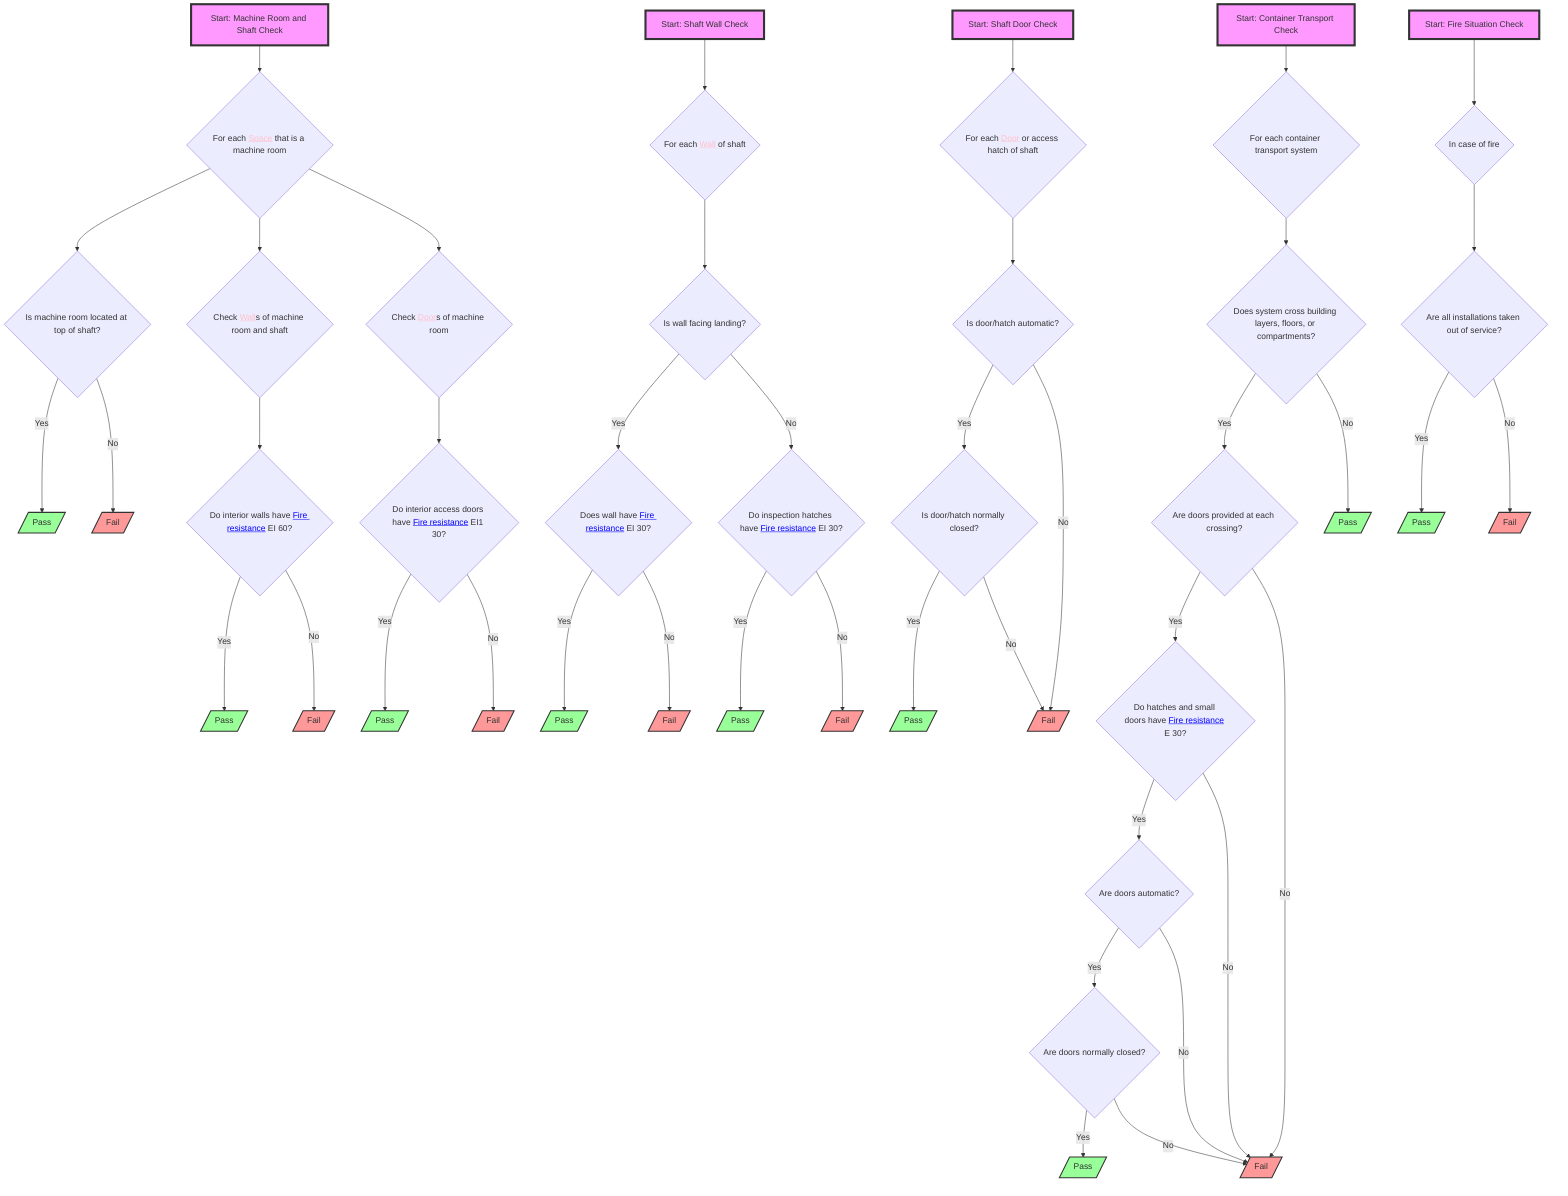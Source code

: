 flowchart TD
    S1["Start: Machine Room and Shaft Check"] --> A{"For each <a href='http://example.com/firebimbuilding#Space' style='color:pink;'>Space</a> that is a machine room"}
    A --> B{"Is machine room located at top of shaft?"}
    B -- Yes --> C[/"Pass"/]
    B -- No --> D[/"Fail"/]
    A --> E{"Check <a href='http://example.com/firebimbuilding#Wall' style='color:pink;'>Wall</a>s of machine room and shaft"}
    E --> F{"Do interior walls have <a href='http://example.com/firebimbuilding#FireResistance' style='color:blue;'>Fire resistance</a> EI 60?"}
    F -- Yes --> G[/"Pass"/]
    F -- No --> H[/"Fail"/]
    A --> I{"Check <a href='http://example.com/firebimbuilding#Door' style='color:pink;'>Door</a>s of machine room"}
    I --> J{"Do interior access doors have <a href='http://example.com/firebimbuilding#FireResistance' style='color:blue;'>Fire resistance</a> EI1 30?"}
    J -- Yes --> K[/"Pass"/]
    J -- No --> L[/"Fail"/]
    S2["Start: Shaft Wall Check"] --> M{"For each <a href='http://example.com/firebimbuilding#Wall' style='color:pink;'>Wall</a> of shaft"}
    M --> N{"Is wall facing landing?"}
    N -- Yes --> O{"Does wall have <a href='http://example.com/firebimbuilding#FireResistance' style='color:blue;'>Fire resistance</a> EI 30?"}
    O -- Yes --> P[/"Pass"/]
    O -- No --> Q[/"Fail"/]
    N -- No --> R{"Do inspection hatches have <a href='http://example.com/firebimbuilding#FireResistance' style='color:blue;'>Fire resistance</a> EI 30?"}
    R -- Yes --> S[/"Pass"/]
    R -- No --> T[/"Fail"/]
    S3["Start: Shaft Door Check"] --> U{"For each <a href='http://example.com/firebimbuilding#Door' style='color:pink;'>Door</a> or access hatch of shaft"}
    U --> V{"Is door/hatch automatic?"}
    V -- Yes --> W{"Is door/hatch normally closed?"}
    W -- Yes --> X[/"Pass"/]
    W -- No --> Y[/"Fail"/]
    V -- No --> Y
    S4["Start: Container Transport Check"] --> Z{"For each container transport system"}
    Z --> AA{"Does system cross building layers, floors, or compartments?"}
    AA -- Yes --> AB{"Are doors provided at each crossing?"}
    AB -- Yes --> AC{"Do hatches and small doors have <a href='http://example.com/firebimbuilding#FireResistance' style='color:blue;'>Fire resistance</a> E 30?"}
    AC -- Yes --> AD{"Are doors automatic?"}
    AD -- Yes --> AE{"Are doors normally closed?"}
    AE -- Yes --> AF[/"Pass"/]
    AE -- No --> AG[/"Fail"/]
    AD -- No --> AG
    AC -- No --> AG
    AB -- No --> AG
    AA -- No --> AH[/"Pass"/]
    S5["Start: Fire Situation Check"] --> AI{"In case of fire"}
    AI --> AJ{"Are all installations taken out of service?"}
    AJ -- Yes --> AK[/"Pass"/]
    AJ -- No --> AL[/"Fail"/]
    S1:::startClass
    S2:::startClass
    S3:::startClass
    S4:::startClass
    S5:::startClass
    C:::passClass
    D:::failClass
    G:::passClass
    H:::failClass
    K:::passClass
    L:::failClass
    P:::passClass
    Q:::failClass
    S:::passClass
    T:::failClass
    X:::passClass
    Y:::failClass
    AF:::passClass
    AG:::failClass
    AH:::passClass
    AK:::passClass
    AL:::failClass
    classDef startClass fill:#f9f,stroke:#333,stroke-width:4px
    classDef passClass fill:#9f9,stroke:#333,stroke-width:2px
    classDef failClass fill:#f99,stroke:#333,stroke-width:2px